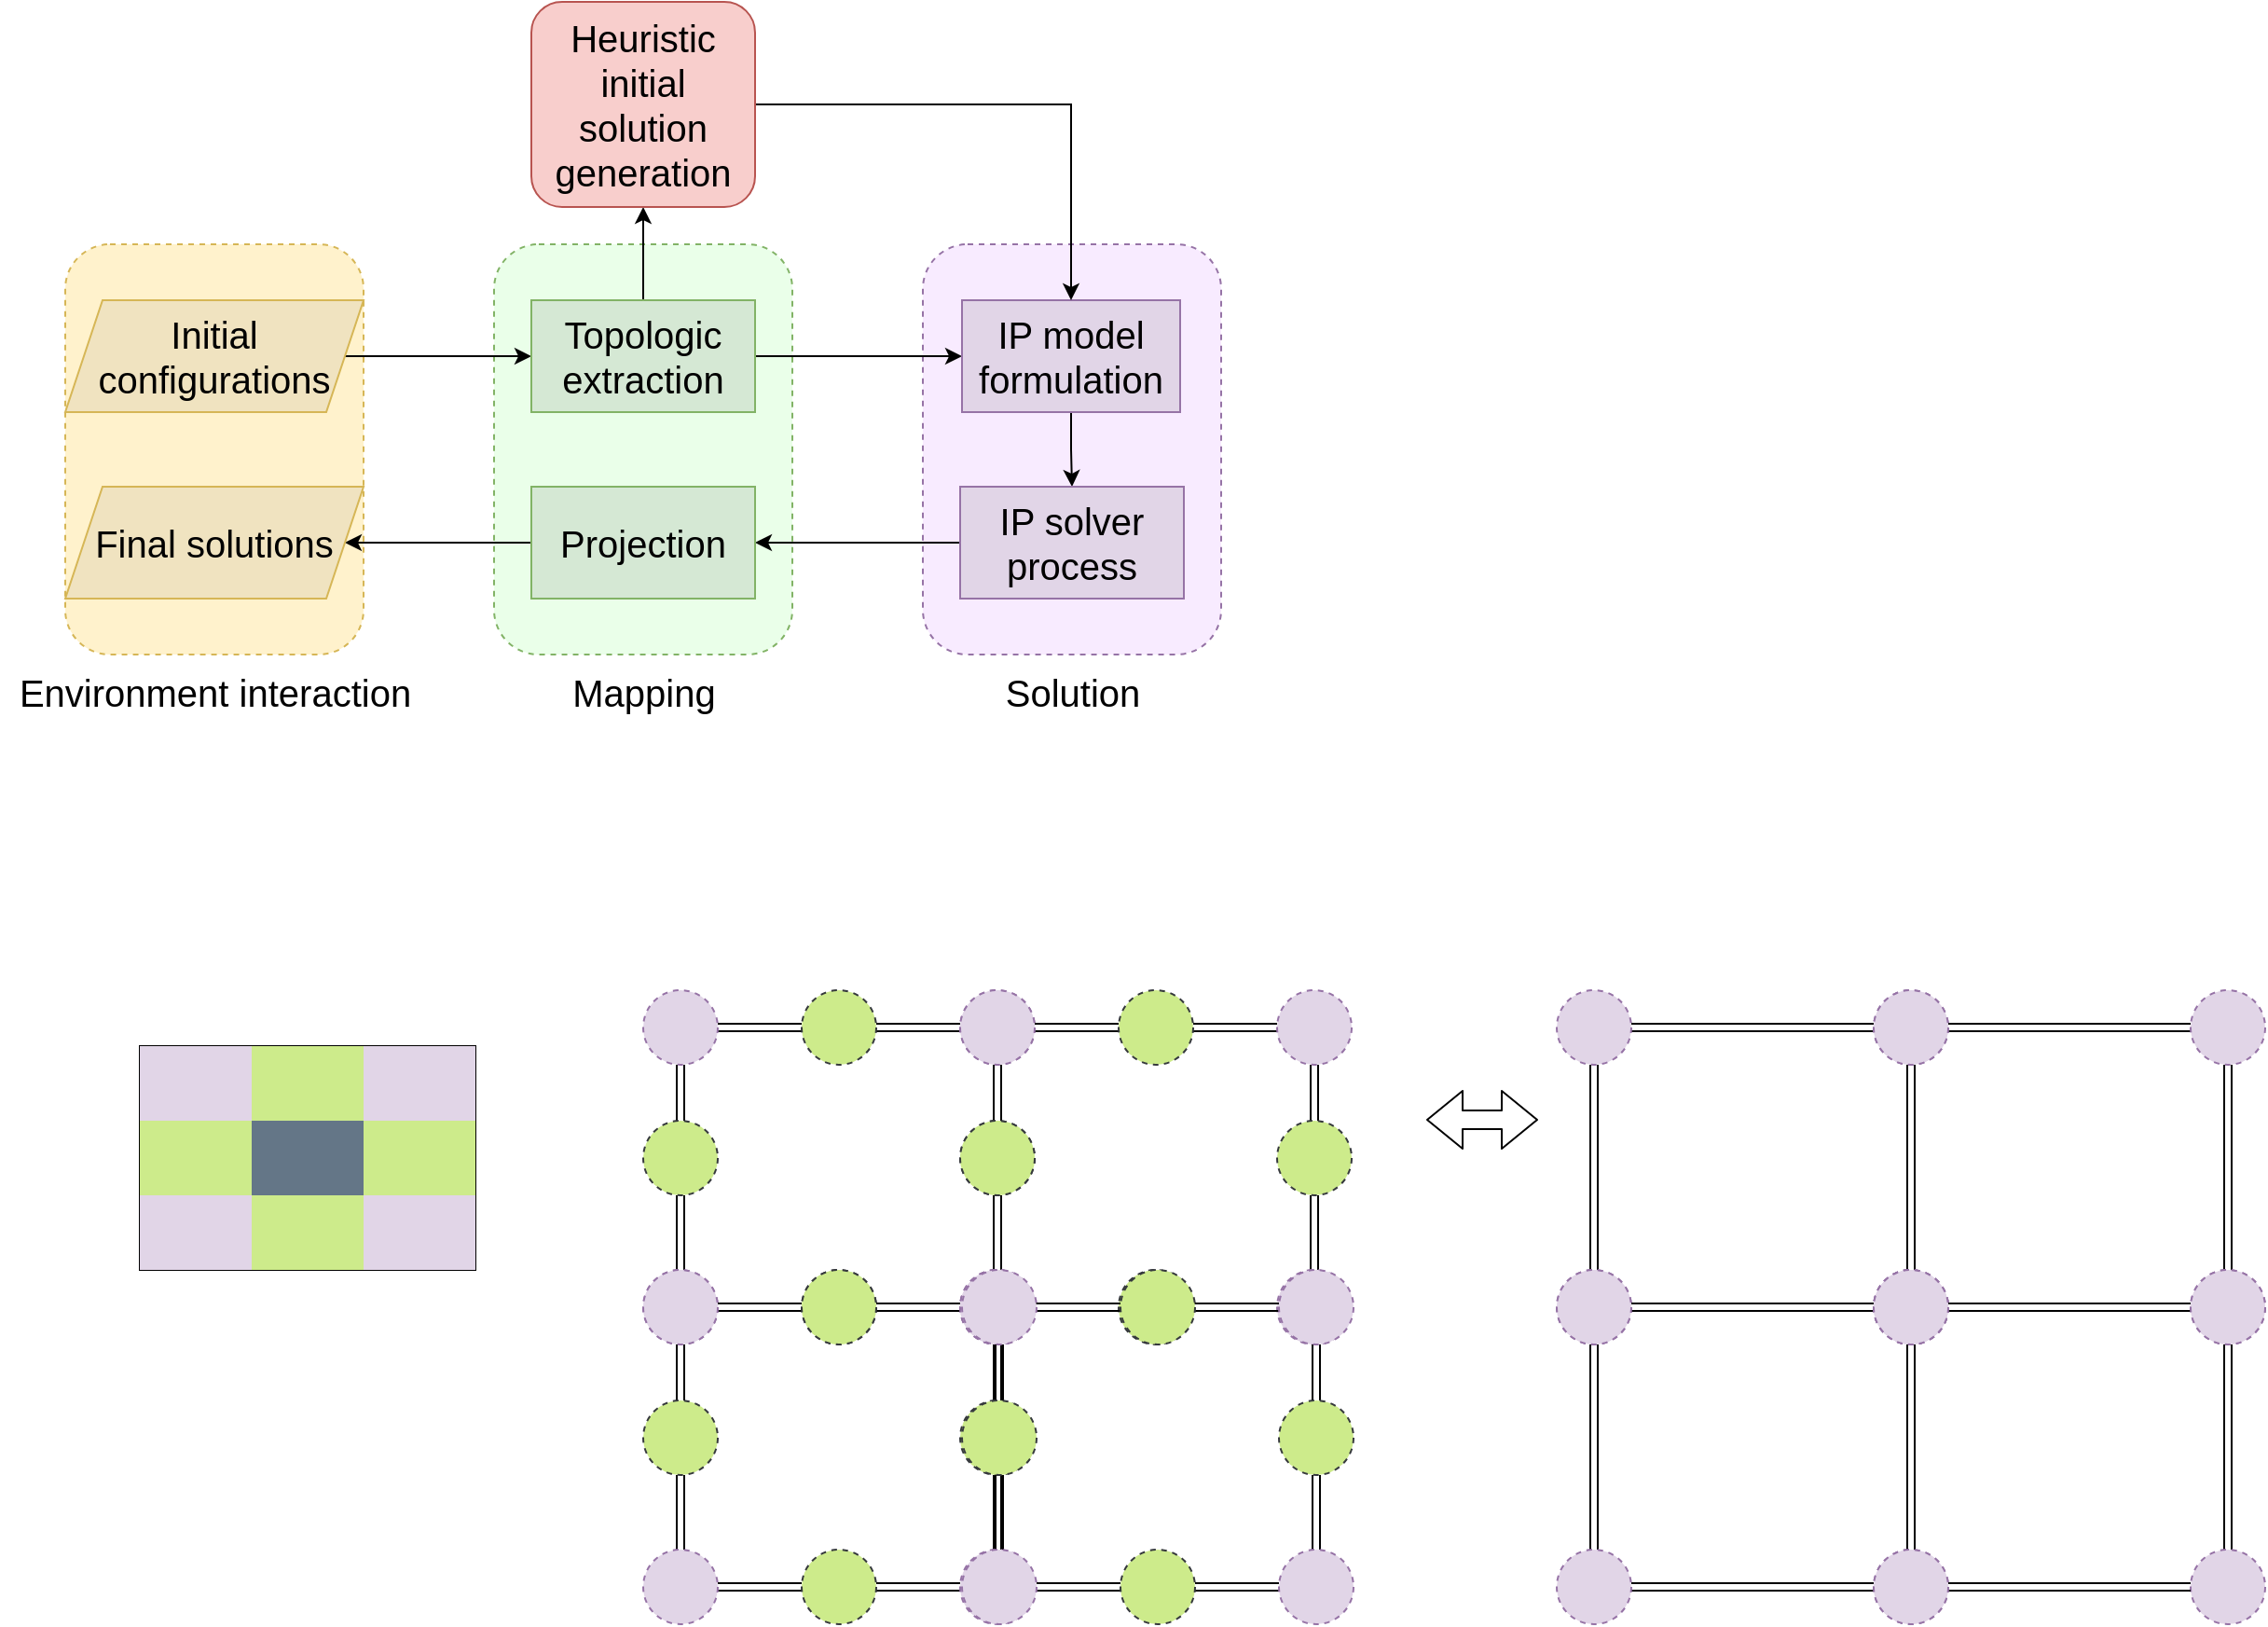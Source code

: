 <mxfile version="14.5.3" type="github">
  <diagram id="I2StB4HqvmvGapNNE5oy" name="Page-1">
    <mxGraphModel dx="621" dy="563" grid="1" gridSize="10" guides="1" tooltips="1" connect="1" arrows="1" fold="1" page="1" pageScale="1" pageWidth="827" pageHeight="1169" math="0" shadow="0">
      <root>
        <mxCell id="0" />
        <mxCell id="1" parent="0" />
        <mxCell id="PMEJsE3CoTqAWys0NIsd-23" value="" style="rounded=1;whiteSpace=wrap;html=1;strokeColor=#d6b656;fillColor=#FFF2CC;dashed=1;" parent="1" vertex="1">
          <mxGeometry x="120" y="290" width="160" height="220" as="geometry" />
        </mxCell>
        <mxCell id="PMEJsE3CoTqAWys0NIsd-22" value="" style="rounded=1;whiteSpace=wrap;html=1;strokeColor=#9673a6;fillColor=#F8EBFF;dashed=1;" parent="1" vertex="1">
          <mxGeometry x="580" y="290" width="160" height="220" as="geometry" />
        </mxCell>
        <mxCell id="PMEJsE3CoTqAWys0NIsd-20" value="" style="rounded=1;whiteSpace=wrap;html=1;strokeColor=#82b366;fillColor=#EAFFE9;dashed=1;" parent="1" vertex="1">
          <mxGeometry x="350" y="290" width="160" height="220" as="geometry" />
        </mxCell>
        <mxCell id="PMEJsE3CoTqAWys0NIsd-4" style="edgeStyle=orthogonalEdgeStyle;rounded=0;orthogonalLoop=1;jettySize=auto;html=1;exitX=1;exitY=0.5;exitDx=0;exitDy=0;entryX=0;entryY=0.5;entryDx=0;entryDy=0;" parent="1" source="PMEJsE3CoTqAWys0NIsd-5" target="PMEJsE3CoTqAWys0NIsd-2" edge="1">
          <mxGeometry relative="1" as="geometry">
            <mxPoint x="330" y="350" as="sourcePoint" />
          </mxGeometry>
        </mxCell>
        <mxCell id="PMEJsE3CoTqAWys0NIsd-7" value="" style="edgeStyle=orthogonalEdgeStyle;rounded=0;orthogonalLoop=1;jettySize=auto;html=1;" parent="1" source="PMEJsE3CoTqAWys0NIsd-2" target="PMEJsE3CoTqAWys0NIsd-6" edge="1">
          <mxGeometry relative="1" as="geometry" />
        </mxCell>
        <mxCell id="PMEJsE3CoTqAWys0NIsd-10" value="" style="edgeStyle=orthogonalEdgeStyle;rounded=0;orthogonalLoop=1;jettySize=auto;html=1;" parent="1" source="PMEJsE3CoTqAWys0NIsd-2" edge="1">
          <mxGeometry relative="1" as="geometry">
            <mxPoint x="430" y="270" as="targetPoint" />
          </mxGeometry>
        </mxCell>
        <mxCell id="PMEJsE3CoTqAWys0NIsd-2" value="&lt;font style=&quot;font-size: 20px&quot;&gt;Topologic extraction&lt;/font&gt;" style="rounded=0;whiteSpace=wrap;html=1;fillColor=#d5e8d4;strokeColor=#82b366;" parent="1" vertex="1">
          <mxGeometry x="370" y="320" width="120" height="60" as="geometry" />
        </mxCell>
        <mxCell id="PMEJsE3CoTqAWys0NIsd-5" value="&lt;font style=&quot;font-size: 20px&quot;&gt;Initial configurations&lt;/font&gt;" style="shape=parallelogram;perimeter=parallelogramPerimeter;whiteSpace=wrap;html=1;fixedSize=1;strokeColor=#d6b656;fillColor=#F0E3C0;" parent="1" vertex="1">
          <mxGeometry x="120" y="320" width="160" height="60" as="geometry" />
        </mxCell>
        <mxCell id="PMEJsE3CoTqAWys0NIsd-13" value="" style="edgeStyle=orthogonalEdgeStyle;rounded=0;orthogonalLoop=1;jettySize=auto;html=1;" parent="1" source="PMEJsE3CoTqAWys0NIsd-6" target="PMEJsE3CoTqAWys0NIsd-12" edge="1">
          <mxGeometry relative="1" as="geometry" />
        </mxCell>
        <mxCell id="PMEJsE3CoTqAWys0NIsd-6" value="&lt;font style=&quot;font-size: 20px&quot;&gt;IP model formulation&lt;/font&gt;" style="rounded=0;whiteSpace=wrap;html=1;fillColor=#e1d5e7;strokeColor=#9673a6;" parent="1" vertex="1">
          <mxGeometry x="601" y="320" width="117" height="60" as="geometry" />
        </mxCell>
        <mxCell id="PMEJsE3CoTqAWys0NIsd-11" style="edgeStyle=orthogonalEdgeStyle;rounded=0;orthogonalLoop=1;jettySize=auto;html=1;exitX=1;exitY=0.5;exitDx=0;exitDy=0;entryX=0.5;entryY=0;entryDx=0;entryDy=0;" parent="1" source="PMEJsE3CoTqAWys0NIsd-19" target="PMEJsE3CoTqAWys0NIsd-6" edge="1">
          <mxGeometry relative="1" as="geometry">
            <mxPoint x="490" y="240" as="sourcePoint" />
          </mxGeometry>
        </mxCell>
        <mxCell id="PMEJsE3CoTqAWys0NIsd-18" value="" style="edgeStyle=orthogonalEdgeStyle;rounded=0;orthogonalLoop=1;jettySize=auto;html=1;" parent="1" source="PMEJsE3CoTqAWys0NIsd-12" target="PMEJsE3CoTqAWys0NIsd-14" edge="1">
          <mxGeometry relative="1" as="geometry" />
        </mxCell>
        <mxCell id="PMEJsE3CoTqAWys0NIsd-12" value="&lt;font style=&quot;font-size: 20px&quot;&gt;IP solver process&lt;/font&gt;" style="whiteSpace=wrap;html=1;rounded=0;fillColor=#e1d5e7;strokeColor=#9673a6;" parent="1" vertex="1">
          <mxGeometry x="600" y="420" width="120" height="60" as="geometry" />
        </mxCell>
        <mxCell id="PMEJsE3CoTqAWys0NIsd-17" value="" style="edgeStyle=orthogonalEdgeStyle;rounded=0;orthogonalLoop=1;jettySize=auto;html=1;" parent="1" source="PMEJsE3CoTqAWys0NIsd-14" target="PMEJsE3CoTqAWys0NIsd-16" edge="1">
          <mxGeometry relative="1" as="geometry" />
        </mxCell>
        <mxCell id="PMEJsE3CoTqAWys0NIsd-14" value="&lt;font style=&quot;font-size: 20px&quot;&gt;Projection&lt;/font&gt;" style="whiteSpace=wrap;html=1;rounded=0;fillColor=#d5e8d4;strokeColor=#82b366;" parent="1" vertex="1">
          <mxGeometry x="370" y="420" width="120" height="60" as="geometry" />
        </mxCell>
        <mxCell id="PMEJsE3CoTqAWys0NIsd-16" value="&lt;font style=&quot;font-size: 20px&quot;&gt;Final solutions&lt;/font&gt;" style="shape=parallelogram;perimeter=parallelogramPerimeter;whiteSpace=wrap;html=1;fixedSize=1;rounded=0;strokeColor=#d6b656;fillColor=#F0E3C0;" parent="1" vertex="1">
          <mxGeometry x="120" y="420" width="160" height="60" as="geometry" />
        </mxCell>
        <mxCell id="PMEJsE3CoTqAWys0NIsd-19" value="&lt;span&gt;&lt;font style=&quot;font-size: 20px&quot;&gt;Heuristic initial solution generation&lt;/font&gt;&lt;/span&gt;" style="rounded=1;whiteSpace=wrap;html=1;fillColor=#f8cecc;strokeColor=#b85450;" parent="1" vertex="1">
          <mxGeometry x="370" y="160" width="120" height="110" as="geometry" />
        </mxCell>
        <mxCell id="PMEJsE3CoTqAWys0NIsd-24" value="&lt;font style=&quot;font-size: 20px&quot;&gt;Environment interaction&lt;/font&gt;" style="text;html=1;align=center;verticalAlign=middle;resizable=0;points=[];autosize=1;" parent="1" vertex="1">
          <mxGeometry x="85" y="520" width="230" height="20" as="geometry" />
        </mxCell>
        <mxCell id="PMEJsE3CoTqAWys0NIsd-25" value="&lt;font style=&quot;font-size: 20px&quot;&gt;Mapping&lt;/font&gt;" style="text;html=1;align=center;verticalAlign=middle;resizable=0;points=[];autosize=1;" parent="1" vertex="1">
          <mxGeometry x="385" y="520" width="90" height="20" as="geometry" />
        </mxCell>
        <mxCell id="PMEJsE3CoTqAWys0NIsd-26" value="&lt;font style=&quot;font-size: 20px&quot;&gt;Solution&lt;/font&gt;" style="text;html=1;align=center;verticalAlign=middle;resizable=0;points=[];autosize=1;" parent="1" vertex="1">
          <mxGeometry x="615" y="520" width="90" height="20" as="geometry" />
        </mxCell>
        <mxCell id="PMEJsE3CoTqAWys0NIsd-29" value="" style="edgeStyle=orthogonalEdgeStyle;rounded=0;orthogonalLoop=1;jettySize=auto;html=1;shape=link;" parent="1" source="PMEJsE3CoTqAWys0NIsd-27" target="PMEJsE3CoTqAWys0NIsd-28" edge="1">
          <mxGeometry relative="1" as="geometry" />
        </mxCell>
        <mxCell id="PMEJsE3CoTqAWys0NIsd-27" value="" style="ellipse;whiteSpace=wrap;html=1;aspect=fixed;dashed=1;fillColor=#e1d5e7;strokeColor=#9673a6;" parent="1" vertex="1">
          <mxGeometry x="430" y="690" width="40" height="40" as="geometry" />
        </mxCell>
        <mxCell id="PMEJsE3CoTqAWys0NIsd-31" value="" style="edgeStyle=orthogonalEdgeStyle;rounded=0;orthogonalLoop=1;jettySize=auto;html=1;shape=link;" parent="1" source="PMEJsE3CoTqAWys0NIsd-28" target="PMEJsE3CoTqAWys0NIsd-30" edge="1">
          <mxGeometry relative="1" as="geometry" />
        </mxCell>
        <mxCell id="PMEJsE3CoTqAWys0NIsd-28" value="" style="ellipse;whiteSpace=wrap;html=1;aspect=fixed;dashed=1;fillColor=#cdeb8b;strokeColor=#36393d;" parent="1" vertex="1">
          <mxGeometry x="515" y="690" width="40" height="40" as="geometry" />
        </mxCell>
        <mxCell id="PMEJsE3CoTqAWys0NIsd-33" value="" style="edgeStyle=orthogonalEdgeStyle;rounded=0;orthogonalLoop=1;jettySize=auto;html=1;shape=link;" parent="1" source="PMEJsE3CoTqAWys0NIsd-30" target="PMEJsE3CoTqAWys0NIsd-32" edge="1">
          <mxGeometry relative="1" as="geometry" />
        </mxCell>
        <mxCell id="PMEJsE3CoTqAWys0NIsd-30" value="" style="ellipse;whiteSpace=wrap;html=1;aspect=fixed;dashed=1;fillColor=#e1d5e7;strokeColor=#9673a6;" parent="1" vertex="1">
          <mxGeometry x="600" y="690" width="40" height="40" as="geometry" />
        </mxCell>
        <mxCell id="PMEJsE3CoTqAWys0NIsd-35" value="" style="edgeStyle=orthogonalEdgeStyle;rounded=0;orthogonalLoop=1;jettySize=auto;html=1;shape=link;" parent="1" source="PMEJsE3CoTqAWys0NIsd-32" target="PMEJsE3CoTqAWys0NIsd-34" edge="1">
          <mxGeometry relative="1" as="geometry" />
        </mxCell>
        <mxCell id="PMEJsE3CoTqAWys0NIsd-32" value="" style="ellipse;whiteSpace=wrap;html=1;aspect=fixed;dashed=1;fillColor=#cdeb8b;strokeColor=#36393d;" parent="1" vertex="1">
          <mxGeometry x="600" y="760" width="40" height="40" as="geometry" />
        </mxCell>
        <mxCell id="PMEJsE3CoTqAWys0NIsd-37" value="" style="edgeStyle=orthogonalEdgeStyle;rounded=0;orthogonalLoop=1;jettySize=auto;html=1;shape=link;" parent="1" source="PMEJsE3CoTqAWys0NIsd-34" target="PMEJsE3CoTqAWys0NIsd-36" edge="1">
          <mxGeometry relative="1" as="geometry" />
        </mxCell>
        <mxCell id="PMEJsE3CoTqAWys0NIsd-34" value="" style="ellipse;whiteSpace=wrap;html=1;aspect=fixed;dashed=1;fillColor=#e1d5e7;strokeColor=#9673a6;" parent="1" vertex="1">
          <mxGeometry x="600" y="840" width="40" height="40" as="geometry" />
        </mxCell>
        <mxCell id="PMEJsE3CoTqAWys0NIsd-39" value="" style="edgeStyle=orthogonalEdgeStyle;rounded=0;orthogonalLoop=1;jettySize=auto;html=1;shape=link;" parent="1" source="PMEJsE3CoTqAWys0NIsd-36" target="PMEJsE3CoTqAWys0NIsd-38" edge="1">
          <mxGeometry relative="1" as="geometry" />
        </mxCell>
        <mxCell id="PMEJsE3CoTqAWys0NIsd-36" value="" style="ellipse;whiteSpace=wrap;html=1;aspect=fixed;dashed=1;fillColor=#cdeb8b;strokeColor=#36393d;" parent="1" vertex="1">
          <mxGeometry x="515" y="840" width="40" height="40" as="geometry" />
        </mxCell>
        <mxCell id="PMEJsE3CoTqAWys0NIsd-40" value="" style="edgeStyle=orthogonalEdgeStyle;rounded=0;orthogonalLoop=1;jettySize=auto;html=1;shape=link;" parent="1" source="PMEJsE3CoTqAWys0NIsd-38" edge="1">
          <mxGeometry relative="1" as="geometry">
            <mxPoint x="450" y="800" as="targetPoint" />
          </mxGeometry>
        </mxCell>
        <mxCell id="PMEJsE3CoTqAWys0NIsd-38" value="" style="ellipse;whiteSpace=wrap;html=1;aspect=fixed;dashed=1;fillColor=#e1d5e7;strokeColor=#9673a6;" parent="1" vertex="1">
          <mxGeometry x="430" y="840" width="40" height="40" as="geometry" />
        </mxCell>
        <mxCell id="PMEJsE3CoTqAWys0NIsd-42" value="" style="edgeStyle=orthogonalEdgeStyle;rounded=0;orthogonalLoop=1;jettySize=auto;html=1;shape=link;" parent="1" source="PMEJsE3CoTqAWys0NIsd-41" target="PMEJsE3CoTqAWys0NIsd-27" edge="1">
          <mxGeometry relative="1" as="geometry" />
        </mxCell>
        <mxCell id="PMEJsE3CoTqAWys0NIsd-41" value="" style="ellipse;whiteSpace=wrap;html=1;aspect=fixed;dashed=1;fillColor=#cdeb8b;strokeColor=#36393d;" parent="1" vertex="1">
          <mxGeometry x="430" y="760" width="40" height="40" as="geometry" />
        </mxCell>
        <mxCell id="PMEJsE3CoTqAWys0NIsd-43" value="" style="shape=table;html=1;whiteSpace=wrap;startSize=0;container=1;collapsible=0;childLayout=tableLayout;" parent="1" vertex="1">
          <mxGeometry x="160" y="720" width="180" height="120" as="geometry" />
        </mxCell>
        <mxCell id="PMEJsE3CoTqAWys0NIsd-44" value="" style="shape=partialRectangle;html=1;whiteSpace=wrap;collapsible=0;dropTarget=0;pointerEvents=0;fillColor=none;top=0;left=0;bottom=0;right=0;points=[[0,0.5],[1,0.5]];portConstraint=eastwest;" parent="PMEJsE3CoTqAWys0NIsd-43" vertex="1">
          <mxGeometry width="180" height="40" as="geometry" />
        </mxCell>
        <mxCell id="PMEJsE3CoTqAWys0NIsd-45" value="" style="shape=partialRectangle;html=1;whiteSpace=wrap;connectable=0;overflow=hidden;fillColor=#e1d5e7;top=0;left=0;bottom=0;right=0;strokeColor=#9673a6;" parent="PMEJsE3CoTqAWys0NIsd-44" vertex="1">
          <mxGeometry width="60" height="40" as="geometry" />
        </mxCell>
        <mxCell id="PMEJsE3CoTqAWys0NIsd-46" value="" style="shape=partialRectangle;html=1;whiteSpace=wrap;connectable=0;overflow=hidden;fillColor=#cdeb8b;top=0;left=0;bottom=0;right=0;strokeColor=#36393d;" parent="PMEJsE3CoTqAWys0NIsd-44" vertex="1">
          <mxGeometry x="60" width="60" height="40" as="geometry" />
        </mxCell>
        <mxCell id="PMEJsE3CoTqAWys0NIsd-47" value="" style="shape=partialRectangle;html=1;whiteSpace=wrap;connectable=0;overflow=hidden;fillColor=#e1d5e7;top=0;left=0;bottom=0;right=0;strokeColor=#9673a6;" parent="PMEJsE3CoTqAWys0NIsd-44" vertex="1">
          <mxGeometry x="120" width="60" height="40" as="geometry" />
        </mxCell>
        <mxCell id="PMEJsE3CoTqAWys0NIsd-48" value="" style="shape=partialRectangle;html=1;whiteSpace=wrap;collapsible=0;dropTarget=0;pointerEvents=0;fillColor=none;top=0;left=0;bottom=0;right=0;points=[[0,0.5],[1,0.5]];portConstraint=eastwest;" parent="PMEJsE3CoTqAWys0NIsd-43" vertex="1">
          <mxGeometry y="40" width="180" height="40" as="geometry" />
        </mxCell>
        <mxCell id="PMEJsE3CoTqAWys0NIsd-49" value="" style="shape=partialRectangle;html=1;whiteSpace=wrap;connectable=0;overflow=hidden;fillColor=#cdeb8b;top=0;left=0;bottom=0;right=0;strokeColor=#36393d;" parent="PMEJsE3CoTqAWys0NIsd-48" vertex="1">
          <mxGeometry width="60" height="40" as="geometry" />
        </mxCell>
        <mxCell id="PMEJsE3CoTqAWys0NIsd-50" value="" style="shape=partialRectangle;html=1;whiteSpace=wrap;connectable=0;overflow=hidden;fillColor=#647687;top=0;left=0;bottom=0;right=0;strokeColor=#314354;fontColor=#ffffff;" parent="PMEJsE3CoTqAWys0NIsd-48" vertex="1">
          <mxGeometry x="60" width="60" height="40" as="geometry" />
        </mxCell>
        <mxCell id="PMEJsE3CoTqAWys0NIsd-51" value="" style="shape=partialRectangle;html=1;whiteSpace=wrap;connectable=0;overflow=hidden;fillColor=#cdeb8b;top=0;left=0;bottom=0;right=0;strokeColor=#36393d;" parent="PMEJsE3CoTqAWys0NIsd-48" vertex="1">
          <mxGeometry x="120" width="60" height="40" as="geometry" />
        </mxCell>
        <mxCell id="PMEJsE3CoTqAWys0NIsd-52" value="" style="shape=partialRectangle;html=1;whiteSpace=wrap;collapsible=0;dropTarget=0;pointerEvents=0;fillColor=none;top=0;left=0;bottom=0;right=0;points=[[0,0.5],[1,0.5]];portConstraint=eastwest;" parent="PMEJsE3CoTqAWys0NIsd-43" vertex="1">
          <mxGeometry y="80" width="180" height="40" as="geometry" />
        </mxCell>
        <mxCell id="PMEJsE3CoTqAWys0NIsd-53" value="" style="shape=partialRectangle;html=1;whiteSpace=wrap;connectable=0;overflow=hidden;fillColor=#e1d5e7;top=0;left=0;bottom=0;right=0;strokeColor=#9673a6;" parent="PMEJsE3CoTqAWys0NIsd-52" vertex="1">
          <mxGeometry width="60" height="40" as="geometry" />
        </mxCell>
        <mxCell id="PMEJsE3CoTqAWys0NIsd-54" value="" style="shape=partialRectangle;html=1;whiteSpace=wrap;connectable=0;overflow=hidden;fillColor=#cdeb8b;top=0;left=0;bottom=0;right=0;strokeColor=#36393d;" parent="PMEJsE3CoTqAWys0NIsd-52" vertex="1">
          <mxGeometry x="60" width="60" height="40" as="geometry" />
        </mxCell>
        <mxCell id="PMEJsE3CoTqAWys0NIsd-55" value="" style="shape=partialRectangle;html=1;whiteSpace=wrap;connectable=0;overflow=hidden;fillColor=#e1d5e7;top=0;left=0;bottom=0;right=0;strokeColor=#9673a6;" parent="PMEJsE3CoTqAWys0NIsd-52" vertex="1">
          <mxGeometry x="120" width="60" height="40" as="geometry" />
        </mxCell>
        <mxCell id="wxKUMde6-V1E0j_v8bqB-1" value="" style="edgeStyle=orthogonalEdgeStyle;rounded=0;orthogonalLoop=1;jettySize=auto;html=1;shape=link;entryX=0;entryY=0.5;entryDx=0;entryDy=0;" parent="1" source="wxKUMde6-V1E0j_v8bqB-2" target="wxKUMde6-V1E0j_v8bqB-6" edge="1">
          <mxGeometry relative="1" as="geometry">
            <mxPoint x="1005" y="710" as="targetPoint" />
          </mxGeometry>
        </mxCell>
        <mxCell id="wxKUMde6-V1E0j_v8bqB-2" value="" style="ellipse;whiteSpace=wrap;html=1;aspect=fixed;dashed=1;fillColor=#e1d5e7;strokeColor=#9673a6;" parent="1" vertex="1">
          <mxGeometry x="920" y="690" width="40" height="40" as="geometry" />
        </mxCell>
        <mxCell id="wxKUMde6-V1E0j_v8bqB-6" value="" style="ellipse;whiteSpace=wrap;html=1;aspect=fixed;dashed=1;fillColor=#e1d5e7;strokeColor=#9673a6;" parent="1" vertex="1">
          <mxGeometry x="1090" y="690" width="40" height="40" as="geometry" />
        </mxCell>
        <mxCell id="wxKUMde6-V1E0j_v8bqB-7" value="" style="edgeStyle=orthogonalEdgeStyle;rounded=0;orthogonalLoop=1;jettySize=auto;html=1;shape=link;exitX=0.5;exitY=1;exitDx=0;exitDy=0;" parent="1" source="wxKUMde6-V1E0j_v8bqB-6" target="wxKUMde6-V1E0j_v8bqB-10" edge="1">
          <mxGeometry relative="1" as="geometry">
            <mxPoint x="1110" y="800" as="sourcePoint" />
          </mxGeometry>
        </mxCell>
        <mxCell id="wxKUMde6-V1E0j_v8bqB-10" value="" style="ellipse;whiteSpace=wrap;html=1;aspect=fixed;dashed=1;fillColor=#e1d5e7;strokeColor=#9673a6;" parent="1" vertex="1">
          <mxGeometry x="1090" y="840" width="40" height="40" as="geometry" />
        </mxCell>
        <mxCell id="wxKUMde6-V1E0j_v8bqB-11" value="" style="edgeStyle=orthogonalEdgeStyle;rounded=0;orthogonalLoop=1;jettySize=auto;html=1;shape=link;exitX=0;exitY=0.5;exitDx=0;exitDy=0;" parent="1" source="wxKUMde6-V1E0j_v8bqB-10" target="wxKUMde6-V1E0j_v8bqB-14" edge="1">
          <mxGeometry relative="1" as="geometry">
            <mxPoint x="1050" y="860" as="sourcePoint" />
          </mxGeometry>
        </mxCell>
        <mxCell id="wxKUMde6-V1E0j_v8bqB-13" value="" style="edgeStyle=orthogonalEdgeStyle;rounded=0;orthogonalLoop=1;jettySize=auto;html=1;shape=link;entryX=0.5;entryY=1;entryDx=0;entryDy=0;" parent="1" source="wxKUMde6-V1E0j_v8bqB-14" target="wxKUMde6-V1E0j_v8bqB-2" edge="1">
          <mxGeometry relative="1" as="geometry">
            <mxPoint x="940" y="800" as="targetPoint" />
          </mxGeometry>
        </mxCell>
        <mxCell id="wxKUMde6-V1E0j_v8bqB-14" value="" style="ellipse;whiteSpace=wrap;html=1;aspect=fixed;dashed=1;fillColor=#e1d5e7;strokeColor=#9673a6;" parent="1" vertex="1">
          <mxGeometry x="920" y="840" width="40" height="40" as="geometry" />
        </mxCell>
        <mxCell id="wxKUMde6-V1E0j_v8bqB-18" value="" style="shape=flexArrow;endArrow=classic;startArrow=classic;html=1;" parent="1" edge="1">
          <mxGeometry width="50" height="50" relative="1" as="geometry">
            <mxPoint x="850" y="759.5" as="sourcePoint" />
            <mxPoint x="910" y="759.5" as="targetPoint" />
          </mxGeometry>
        </mxCell>
        <mxCell id="924rGIs-i0GN_DPLdWoz-1" value="" style="edgeStyle=orthogonalEdgeStyle;rounded=0;orthogonalLoop=1;jettySize=auto;html=1;shape=link;" edge="1" parent="1" source="924rGIs-i0GN_DPLdWoz-2" target="924rGIs-i0GN_DPLdWoz-4">
          <mxGeometry relative="1" as="geometry" />
        </mxCell>
        <mxCell id="924rGIs-i0GN_DPLdWoz-2" value="" style="ellipse;whiteSpace=wrap;html=1;aspect=fixed;dashed=1;fillColor=#e1d5e7;strokeColor=#9673a6;" vertex="1" parent="1">
          <mxGeometry x="600" y="690" width="40" height="40" as="geometry" />
        </mxCell>
        <mxCell id="924rGIs-i0GN_DPLdWoz-3" value="" style="edgeStyle=orthogonalEdgeStyle;rounded=0;orthogonalLoop=1;jettySize=auto;html=1;shape=link;" edge="1" parent="1" source="924rGIs-i0GN_DPLdWoz-4" target="924rGIs-i0GN_DPLdWoz-6">
          <mxGeometry relative="1" as="geometry" />
        </mxCell>
        <mxCell id="924rGIs-i0GN_DPLdWoz-4" value="" style="ellipse;whiteSpace=wrap;html=1;aspect=fixed;dashed=1;fillColor=#cdeb8b;strokeColor=#36393d;" vertex="1" parent="1">
          <mxGeometry x="685" y="690" width="40" height="40" as="geometry" />
        </mxCell>
        <mxCell id="924rGIs-i0GN_DPLdWoz-5" value="" style="edgeStyle=orthogonalEdgeStyle;rounded=0;orthogonalLoop=1;jettySize=auto;html=1;shape=link;" edge="1" parent="1" source="924rGIs-i0GN_DPLdWoz-6" target="924rGIs-i0GN_DPLdWoz-8">
          <mxGeometry relative="1" as="geometry" />
        </mxCell>
        <mxCell id="924rGIs-i0GN_DPLdWoz-6" value="" style="ellipse;whiteSpace=wrap;html=1;aspect=fixed;dashed=1;fillColor=#e1d5e7;strokeColor=#9673a6;" vertex="1" parent="1">
          <mxGeometry x="770" y="690" width="40" height="40" as="geometry" />
        </mxCell>
        <mxCell id="924rGIs-i0GN_DPLdWoz-7" value="" style="edgeStyle=orthogonalEdgeStyle;rounded=0;orthogonalLoop=1;jettySize=auto;html=1;shape=link;" edge="1" parent="1" source="924rGIs-i0GN_DPLdWoz-8" target="924rGIs-i0GN_DPLdWoz-10">
          <mxGeometry relative="1" as="geometry" />
        </mxCell>
        <mxCell id="924rGIs-i0GN_DPLdWoz-8" value="" style="ellipse;whiteSpace=wrap;html=1;aspect=fixed;dashed=1;fillColor=#cdeb8b;strokeColor=#36393d;" vertex="1" parent="1">
          <mxGeometry x="770" y="760" width="40" height="40" as="geometry" />
        </mxCell>
        <mxCell id="924rGIs-i0GN_DPLdWoz-9" value="" style="edgeStyle=orthogonalEdgeStyle;rounded=0;orthogonalLoop=1;jettySize=auto;html=1;shape=link;" edge="1" parent="1" source="924rGIs-i0GN_DPLdWoz-10" target="924rGIs-i0GN_DPLdWoz-12">
          <mxGeometry relative="1" as="geometry" />
        </mxCell>
        <mxCell id="924rGIs-i0GN_DPLdWoz-10" value="" style="ellipse;whiteSpace=wrap;html=1;aspect=fixed;dashed=1;fillColor=#e1d5e7;strokeColor=#9673a6;" vertex="1" parent="1">
          <mxGeometry x="770" y="840" width="40" height="40" as="geometry" />
        </mxCell>
        <mxCell id="924rGIs-i0GN_DPLdWoz-11" value="" style="edgeStyle=orthogonalEdgeStyle;rounded=0;orthogonalLoop=1;jettySize=auto;html=1;shape=link;" edge="1" parent="1" source="924rGIs-i0GN_DPLdWoz-12" target="924rGIs-i0GN_DPLdWoz-14">
          <mxGeometry relative="1" as="geometry" />
        </mxCell>
        <mxCell id="924rGIs-i0GN_DPLdWoz-12" value="" style="ellipse;whiteSpace=wrap;html=1;aspect=fixed;dashed=1;fillColor=#cdeb8b;strokeColor=#36393d;" vertex="1" parent="1">
          <mxGeometry x="685" y="840" width="40" height="40" as="geometry" />
        </mxCell>
        <mxCell id="924rGIs-i0GN_DPLdWoz-13" value="" style="edgeStyle=orthogonalEdgeStyle;rounded=0;orthogonalLoop=1;jettySize=auto;html=1;shape=link;" edge="1" parent="1" source="924rGIs-i0GN_DPLdWoz-14">
          <mxGeometry relative="1" as="geometry">
            <mxPoint x="620" y="800" as="targetPoint" />
          </mxGeometry>
        </mxCell>
        <mxCell id="924rGIs-i0GN_DPLdWoz-14" value="" style="ellipse;whiteSpace=wrap;html=1;aspect=fixed;dashed=1;fillColor=#e1d5e7;strokeColor=#9673a6;" vertex="1" parent="1">
          <mxGeometry x="600" y="840" width="40" height="40" as="geometry" />
        </mxCell>
        <mxCell id="924rGIs-i0GN_DPLdWoz-15" value="" style="edgeStyle=orthogonalEdgeStyle;rounded=0;orthogonalLoop=1;jettySize=auto;html=1;shape=link;" edge="1" parent="1" source="924rGIs-i0GN_DPLdWoz-16" target="924rGIs-i0GN_DPLdWoz-2">
          <mxGeometry relative="1" as="geometry" />
        </mxCell>
        <mxCell id="924rGIs-i0GN_DPLdWoz-16" value="" style="ellipse;whiteSpace=wrap;html=1;aspect=fixed;dashed=1;fillColor=#cdeb8b;strokeColor=#36393d;" vertex="1" parent="1">
          <mxGeometry x="600" y="760" width="40" height="40" as="geometry" />
        </mxCell>
        <mxCell id="924rGIs-i0GN_DPLdWoz-17" value="" style="edgeStyle=orthogonalEdgeStyle;rounded=0;orthogonalLoop=1;jettySize=auto;html=1;shape=link;" edge="1" parent="1" source="924rGIs-i0GN_DPLdWoz-18" target="924rGIs-i0GN_DPLdWoz-20">
          <mxGeometry relative="1" as="geometry" />
        </mxCell>
        <mxCell id="924rGIs-i0GN_DPLdWoz-18" value="" style="ellipse;whiteSpace=wrap;html=1;aspect=fixed;dashed=1;fillColor=#e1d5e7;strokeColor=#9673a6;" vertex="1" parent="1">
          <mxGeometry x="430" y="840" width="40" height="40" as="geometry" />
        </mxCell>
        <mxCell id="924rGIs-i0GN_DPLdWoz-19" value="" style="edgeStyle=orthogonalEdgeStyle;rounded=0;orthogonalLoop=1;jettySize=auto;html=1;shape=link;" edge="1" parent="1" source="924rGIs-i0GN_DPLdWoz-20" target="924rGIs-i0GN_DPLdWoz-22">
          <mxGeometry relative="1" as="geometry" />
        </mxCell>
        <mxCell id="924rGIs-i0GN_DPLdWoz-20" value="" style="ellipse;whiteSpace=wrap;html=1;aspect=fixed;dashed=1;fillColor=#cdeb8b;strokeColor=#36393d;" vertex="1" parent="1">
          <mxGeometry x="515" y="840" width="40" height="40" as="geometry" />
        </mxCell>
        <mxCell id="924rGIs-i0GN_DPLdWoz-21" value="" style="edgeStyle=orthogonalEdgeStyle;rounded=0;orthogonalLoop=1;jettySize=auto;html=1;shape=link;" edge="1" parent="1" source="924rGIs-i0GN_DPLdWoz-22" target="924rGIs-i0GN_DPLdWoz-24">
          <mxGeometry relative="1" as="geometry" />
        </mxCell>
        <mxCell id="924rGIs-i0GN_DPLdWoz-22" value="" style="ellipse;whiteSpace=wrap;html=1;aspect=fixed;dashed=1;fillColor=#e1d5e7;strokeColor=#9673a6;" vertex="1" parent="1">
          <mxGeometry x="600" y="840" width="40" height="40" as="geometry" />
        </mxCell>
        <mxCell id="924rGIs-i0GN_DPLdWoz-23" value="" style="edgeStyle=orthogonalEdgeStyle;rounded=0;orthogonalLoop=1;jettySize=auto;html=1;shape=link;" edge="1" parent="1" source="924rGIs-i0GN_DPLdWoz-24" target="924rGIs-i0GN_DPLdWoz-26">
          <mxGeometry relative="1" as="geometry" />
        </mxCell>
        <mxCell id="924rGIs-i0GN_DPLdWoz-24" value="" style="ellipse;whiteSpace=wrap;html=1;aspect=fixed;dashed=1;fillColor=#cdeb8b;strokeColor=#36393d;" vertex="1" parent="1">
          <mxGeometry x="600" y="910" width="40" height="40" as="geometry" />
        </mxCell>
        <mxCell id="924rGIs-i0GN_DPLdWoz-25" value="" style="edgeStyle=orthogonalEdgeStyle;rounded=0;orthogonalLoop=1;jettySize=auto;html=1;shape=link;" edge="1" parent="1" source="924rGIs-i0GN_DPLdWoz-26" target="924rGIs-i0GN_DPLdWoz-28">
          <mxGeometry relative="1" as="geometry" />
        </mxCell>
        <mxCell id="924rGIs-i0GN_DPLdWoz-26" value="" style="ellipse;whiteSpace=wrap;html=1;aspect=fixed;dashed=1;fillColor=#e1d5e7;strokeColor=#9673a6;" vertex="1" parent="1">
          <mxGeometry x="600" y="990" width="40" height="40" as="geometry" />
        </mxCell>
        <mxCell id="924rGIs-i0GN_DPLdWoz-27" value="" style="edgeStyle=orthogonalEdgeStyle;rounded=0;orthogonalLoop=1;jettySize=auto;html=1;shape=link;" edge="1" parent="1" source="924rGIs-i0GN_DPLdWoz-28" target="924rGIs-i0GN_DPLdWoz-30">
          <mxGeometry relative="1" as="geometry" />
        </mxCell>
        <mxCell id="924rGIs-i0GN_DPLdWoz-28" value="" style="ellipse;whiteSpace=wrap;html=1;aspect=fixed;dashed=1;fillColor=#cdeb8b;strokeColor=#36393d;" vertex="1" parent="1">
          <mxGeometry x="515" y="990" width="40" height="40" as="geometry" />
        </mxCell>
        <mxCell id="924rGIs-i0GN_DPLdWoz-29" value="" style="edgeStyle=orthogonalEdgeStyle;rounded=0;orthogonalLoop=1;jettySize=auto;html=1;shape=link;" edge="1" parent="1" source="924rGIs-i0GN_DPLdWoz-30">
          <mxGeometry relative="1" as="geometry">
            <mxPoint x="450" y="950" as="targetPoint" />
          </mxGeometry>
        </mxCell>
        <mxCell id="924rGIs-i0GN_DPLdWoz-30" value="" style="ellipse;whiteSpace=wrap;html=1;aspect=fixed;dashed=1;fillColor=#e1d5e7;strokeColor=#9673a6;" vertex="1" parent="1">
          <mxGeometry x="430" y="990" width="40" height="40" as="geometry" />
        </mxCell>
        <mxCell id="924rGIs-i0GN_DPLdWoz-31" value="" style="edgeStyle=orthogonalEdgeStyle;rounded=0;orthogonalLoop=1;jettySize=auto;html=1;shape=link;" edge="1" parent="1" source="924rGIs-i0GN_DPLdWoz-32" target="924rGIs-i0GN_DPLdWoz-18">
          <mxGeometry relative="1" as="geometry" />
        </mxCell>
        <mxCell id="924rGIs-i0GN_DPLdWoz-32" value="" style="ellipse;whiteSpace=wrap;html=1;aspect=fixed;dashed=1;fillColor=#cdeb8b;strokeColor=#36393d;" vertex="1" parent="1">
          <mxGeometry x="430" y="910" width="40" height="40" as="geometry" />
        </mxCell>
        <mxCell id="924rGIs-i0GN_DPLdWoz-33" value="" style="edgeStyle=orthogonalEdgeStyle;rounded=0;orthogonalLoop=1;jettySize=auto;html=1;shape=link;" edge="1" parent="1" source="924rGIs-i0GN_DPLdWoz-34" target="924rGIs-i0GN_DPLdWoz-36">
          <mxGeometry relative="1" as="geometry" />
        </mxCell>
        <mxCell id="924rGIs-i0GN_DPLdWoz-34" value="" style="ellipse;whiteSpace=wrap;html=1;aspect=fixed;dashed=1;fillColor=#e1d5e7;strokeColor=#9673a6;" vertex="1" parent="1">
          <mxGeometry x="601" y="840" width="40" height="40" as="geometry" />
        </mxCell>
        <mxCell id="924rGIs-i0GN_DPLdWoz-35" value="" style="edgeStyle=orthogonalEdgeStyle;rounded=0;orthogonalLoop=1;jettySize=auto;html=1;shape=link;" edge="1" parent="1" source="924rGIs-i0GN_DPLdWoz-36" target="924rGIs-i0GN_DPLdWoz-38">
          <mxGeometry relative="1" as="geometry" />
        </mxCell>
        <mxCell id="924rGIs-i0GN_DPLdWoz-36" value="" style="ellipse;whiteSpace=wrap;html=1;aspect=fixed;dashed=1;fillColor=#cdeb8b;strokeColor=#36393d;" vertex="1" parent="1">
          <mxGeometry x="686" y="840" width="40" height="40" as="geometry" />
        </mxCell>
        <mxCell id="924rGIs-i0GN_DPLdWoz-37" value="" style="edgeStyle=orthogonalEdgeStyle;rounded=0;orthogonalLoop=1;jettySize=auto;html=1;shape=link;" edge="1" parent="1" source="924rGIs-i0GN_DPLdWoz-38" target="924rGIs-i0GN_DPLdWoz-40">
          <mxGeometry relative="1" as="geometry" />
        </mxCell>
        <mxCell id="924rGIs-i0GN_DPLdWoz-38" value="" style="ellipse;whiteSpace=wrap;html=1;aspect=fixed;dashed=1;fillColor=#e1d5e7;strokeColor=#9673a6;" vertex="1" parent="1">
          <mxGeometry x="771" y="840" width="40" height="40" as="geometry" />
        </mxCell>
        <mxCell id="924rGIs-i0GN_DPLdWoz-39" value="" style="edgeStyle=orthogonalEdgeStyle;rounded=0;orthogonalLoop=1;jettySize=auto;html=1;shape=link;" edge="1" parent="1" source="924rGIs-i0GN_DPLdWoz-40" target="924rGIs-i0GN_DPLdWoz-42">
          <mxGeometry relative="1" as="geometry" />
        </mxCell>
        <mxCell id="924rGIs-i0GN_DPLdWoz-40" value="" style="ellipse;whiteSpace=wrap;html=1;aspect=fixed;dashed=1;fillColor=#cdeb8b;strokeColor=#36393d;" vertex="1" parent="1">
          <mxGeometry x="771" y="910" width="40" height="40" as="geometry" />
        </mxCell>
        <mxCell id="924rGIs-i0GN_DPLdWoz-41" value="" style="edgeStyle=orthogonalEdgeStyle;rounded=0;orthogonalLoop=1;jettySize=auto;html=1;shape=link;" edge="1" parent="1" source="924rGIs-i0GN_DPLdWoz-42" target="924rGIs-i0GN_DPLdWoz-44">
          <mxGeometry relative="1" as="geometry" />
        </mxCell>
        <mxCell id="924rGIs-i0GN_DPLdWoz-42" value="" style="ellipse;whiteSpace=wrap;html=1;aspect=fixed;dashed=1;fillColor=#e1d5e7;strokeColor=#9673a6;" vertex="1" parent="1">
          <mxGeometry x="771" y="990" width="40" height="40" as="geometry" />
        </mxCell>
        <mxCell id="924rGIs-i0GN_DPLdWoz-43" value="" style="edgeStyle=orthogonalEdgeStyle;rounded=0;orthogonalLoop=1;jettySize=auto;html=1;shape=link;" edge="1" parent="1" source="924rGIs-i0GN_DPLdWoz-44" target="924rGIs-i0GN_DPLdWoz-46">
          <mxGeometry relative="1" as="geometry" />
        </mxCell>
        <mxCell id="924rGIs-i0GN_DPLdWoz-44" value="" style="ellipse;whiteSpace=wrap;html=1;aspect=fixed;dashed=1;fillColor=#cdeb8b;strokeColor=#36393d;" vertex="1" parent="1">
          <mxGeometry x="686" y="990" width="40" height="40" as="geometry" />
        </mxCell>
        <mxCell id="924rGIs-i0GN_DPLdWoz-45" value="" style="edgeStyle=orthogonalEdgeStyle;rounded=0;orthogonalLoop=1;jettySize=auto;html=1;shape=link;" edge="1" parent="1" source="924rGIs-i0GN_DPLdWoz-46">
          <mxGeometry relative="1" as="geometry">
            <mxPoint x="621" y="950" as="targetPoint" />
          </mxGeometry>
        </mxCell>
        <mxCell id="924rGIs-i0GN_DPLdWoz-46" value="" style="ellipse;whiteSpace=wrap;html=1;aspect=fixed;dashed=1;fillColor=#e1d5e7;strokeColor=#9673a6;" vertex="1" parent="1">
          <mxGeometry x="601" y="990" width="40" height="40" as="geometry" />
        </mxCell>
        <mxCell id="924rGIs-i0GN_DPLdWoz-47" value="" style="edgeStyle=orthogonalEdgeStyle;rounded=0;orthogonalLoop=1;jettySize=auto;html=1;shape=link;" edge="1" parent="1" source="924rGIs-i0GN_DPLdWoz-48" target="924rGIs-i0GN_DPLdWoz-34">
          <mxGeometry relative="1" as="geometry" />
        </mxCell>
        <mxCell id="924rGIs-i0GN_DPLdWoz-48" value="" style="ellipse;whiteSpace=wrap;html=1;aspect=fixed;dashed=1;fillColor=#cdeb8b;strokeColor=#36393d;" vertex="1" parent="1">
          <mxGeometry x="601" y="910" width="40" height="40" as="geometry" />
        </mxCell>
        <mxCell id="924rGIs-i0GN_DPLdWoz-49" value="" style="edgeStyle=orthogonalEdgeStyle;rounded=0;orthogonalLoop=1;jettySize=auto;html=1;shape=link;entryX=0;entryY=0.5;entryDx=0;entryDy=0;" edge="1" parent="1" source="924rGIs-i0GN_DPLdWoz-50" target="924rGIs-i0GN_DPLdWoz-51">
          <mxGeometry relative="1" as="geometry">
            <mxPoint x="1175" y="710" as="targetPoint" />
          </mxGeometry>
        </mxCell>
        <mxCell id="924rGIs-i0GN_DPLdWoz-50" value="" style="ellipse;whiteSpace=wrap;html=1;aspect=fixed;dashed=1;fillColor=#e1d5e7;strokeColor=#9673a6;" vertex="1" parent="1">
          <mxGeometry x="1090" y="690" width="40" height="40" as="geometry" />
        </mxCell>
        <mxCell id="924rGIs-i0GN_DPLdWoz-51" value="" style="ellipse;whiteSpace=wrap;html=1;aspect=fixed;dashed=1;fillColor=#e1d5e7;strokeColor=#9673a6;" vertex="1" parent="1">
          <mxGeometry x="1260" y="690" width="40" height="40" as="geometry" />
        </mxCell>
        <mxCell id="924rGIs-i0GN_DPLdWoz-52" value="" style="edgeStyle=orthogonalEdgeStyle;rounded=0;orthogonalLoop=1;jettySize=auto;html=1;shape=link;exitX=0.5;exitY=1;exitDx=0;exitDy=0;" edge="1" parent="1" source="924rGIs-i0GN_DPLdWoz-51" target="924rGIs-i0GN_DPLdWoz-53">
          <mxGeometry relative="1" as="geometry">
            <mxPoint x="1280" y="800" as="sourcePoint" />
          </mxGeometry>
        </mxCell>
        <mxCell id="924rGIs-i0GN_DPLdWoz-53" value="" style="ellipse;whiteSpace=wrap;html=1;aspect=fixed;dashed=1;fillColor=#e1d5e7;strokeColor=#9673a6;" vertex="1" parent="1">
          <mxGeometry x="1260" y="840" width="40" height="40" as="geometry" />
        </mxCell>
        <mxCell id="924rGIs-i0GN_DPLdWoz-54" value="" style="edgeStyle=orthogonalEdgeStyle;rounded=0;orthogonalLoop=1;jettySize=auto;html=1;shape=link;exitX=0;exitY=0.5;exitDx=0;exitDy=0;" edge="1" parent="1" source="924rGIs-i0GN_DPLdWoz-53" target="924rGIs-i0GN_DPLdWoz-56">
          <mxGeometry relative="1" as="geometry">
            <mxPoint x="1220" y="860" as="sourcePoint" />
          </mxGeometry>
        </mxCell>
        <mxCell id="924rGIs-i0GN_DPLdWoz-55" value="" style="edgeStyle=orthogonalEdgeStyle;rounded=0;orthogonalLoop=1;jettySize=auto;html=1;shape=link;entryX=0.5;entryY=1;entryDx=0;entryDy=0;" edge="1" parent="1" source="924rGIs-i0GN_DPLdWoz-56" target="924rGIs-i0GN_DPLdWoz-50">
          <mxGeometry relative="1" as="geometry">
            <mxPoint x="1110" y="800" as="targetPoint" />
          </mxGeometry>
        </mxCell>
        <mxCell id="924rGIs-i0GN_DPLdWoz-56" value="" style="ellipse;whiteSpace=wrap;html=1;aspect=fixed;dashed=1;fillColor=#e1d5e7;strokeColor=#9673a6;" vertex="1" parent="1">
          <mxGeometry x="1090" y="840" width="40" height="40" as="geometry" />
        </mxCell>
        <mxCell id="924rGIs-i0GN_DPLdWoz-57" value="" style="edgeStyle=orthogonalEdgeStyle;rounded=0;orthogonalLoop=1;jettySize=auto;html=1;shape=link;entryX=0;entryY=0.5;entryDx=0;entryDy=0;" edge="1" parent="1" source="924rGIs-i0GN_DPLdWoz-58" target="924rGIs-i0GN_DPLdWoz-59">
          <mxGeometry relative="1" as="geometry">
            <mxPoint x="1005" y="860" as="targetPoint" />
          </mxGeometry>
        </mxCell>
        <mxCell id="924rGIs-i0GN_DPLdWoz-58" value="" style="ellipse;whiteSpace=wrap;html=1;aspect=fixed;dashed=1;fillColor=#e1d5e7;strokeColor=#9673a6;" vertex="1" parent="1">
          <mxGeometry x="920" y="840" width="40" height="40" as="geometry" />
        </mxCell>
        <mxCell id="924rGIs-i0GN_DPLdWoz-59" value="" style="ellipse;whiteSpace=wrap;html=1;aspect=fixed;dashed=1;fillColor=#e1d5e7;strokeColor=#9673a6;" vertex="1" parent="1">
          <mxGeometry x="1090" y="840" width="40" height="40" as="geometry" />
        </mxCell>
        <mxCell id="924rGIs-i0GN_DPLdWoz-60" value="" style="edgeStyle=orthogonalEdgeStyle;rounded=0;orthogonalLoop=1;jettySize=auto;html=1;shape=link;exitX=0.5;exitY=1;exitDx=0;exitDy=0;" edge="1" parent="1" source="924rGIs-i0GN_DPLdWoz-59" target="924rGIs-i0GN_DPLdWoz-61">
          <mxGeometry relative="1" as="geometry">
            <mxPoint x="1110" y="950" as="sourcePoint" />
          </mxGeometry>
        </mxCell>
        <mxCell id="924rGIs-i0GN_DPLdWoz-61" value="" style="ellipse;whiteSpace=wrap;html=1;aspect=fixed;dashed=1;fillColor=#e1d5e7;strokeColor=#9673a6;" vertex="1" parent="1">
          <mxGeometry x="1090" y="990" width="40" height="40" as="geometry" />
        </mxCell>
        <mxCell id="924rGIs-i0GN_DPLdWoz-62" value="" style="edgeStyle=orthogonalEdgeStyle;rounded=0;orthogonalLoop=1;jettySize=auto;html=1;shape=link;exitX=0;exitY=0.5;exitDx=0;exitDy=0;" edge="1" parent="1" source="924rGIs-i0GN_DPLdWoz-61" target="924rGIs-i0GN_DPLdWoz-64">
          <mxGeometry relative="1" as="geometry">
            <mxPoint x="1050" y="1010" as="sourcePoint" />
          </mxGeometry>
        </mxCell>
        <mxCell id="924rGIs-i0GN_DPLdWoz-63" value="" style="edgeStyle=orthogonalEdgeStyle;rounded=0;orthogonalLoop=1;jettySize=auto;html=1;shape=link;entryX=0.5;entryY=1;entryDx=0;entryDy=0;" edge="1" parent="1" source="924rGIs-i0GN_DPLdWoz-64" target="924rGIs-i0GN_DPLdWoz-58">
          <mxGeometry relative="1" as="geometry">
            <mxPoint x="940" y="950" as="targetPoint" />
          </mxGeometry>
        </mxCell>
        <mxCell id="924rGIs-i0GN_DPLdWoz-64" value="" style="ellipse;whiteSpace=wrap;html=1;aspect=fixed;dashed=1;fillColor=#e1d5e7;strokeColor=#9673a6;" vertex="1" parent="1">
          <mxGeometry x="920" y="990" width="40" height="40" as="geometry" />
        </mxCell>
        <mxCell id="924rGIs-i0GN_DPLdWoz-65" value="" style="edgeStyle=orthogonalEdgeStyle;rounded=0;orthogonalLoop=1;jettySize=auto;html=1;shape=link;entryX=0;entryY=0.5;entryDx=0;entryDy=0;" edge="1" parent="1" source="924rGIs-i0GN_DPLdWoz-66" target="924rGIs-i0GN_DPLdWoz-67">
          <mxGeometry relative="1" as="geometry">
            <mxPoint x="1175" y="860" as="targetPoint" />
          </mxGeometry>
        </mxCell>
        <mxCell id="924rGIs-i0GN_DPLdWoz-66" value="" style="ellipse;whiteSpace=wrap;html=1;aspect=fixed;dashed=1;fillColor=#e1d5e7;strokeColor=#9673a6;" vertex="1" parent="1">
          <mxGeometry x="1090" y="840" width="40" height="40" as="geometry" />
        </mxCell>
        <mxCell id="924rGIs-i0GN_DPLdWoz-67" value="" style="ellipse;whiteSpace=wrap;html=1;aspect=fixed;dashed=1;fillColor=#e1d5e7;strokeColor=#9673a6;" vertex="1" parent="1">
          <mxGeometry x="1260" y="840" width="40" height="40" as="geometry" />
        </mxCell>
        <mxCell id="924rGIs-i0GN_DPLdWoz-68" value="" style="edgeStyle=orthogonalEdgeStyle;rounded=0;orthogonalLoop=1;jettySize=auto;html=1;shape=link;exitX=0.5;exitY=1;exitDx=0;exitDy=0;" edge="1" parent="1" source="924rGIs-i0GN_DPLdWoz-67" target="924rGIs-i0GN_DPLdWoz-69">
          <mxGeometry relative="1" as="geometry">
            <mxPoint x="1280" y="950" as="sourcePoint" />
          </mxGeometry>
        </mxCell>
        <mxCell id="924rGIs-i0GN_DPLdWoz-69" value="" style="ellipse;whiteSpace=wrap;html=1;aspect=fixed;dashed=1;fillColor=#e1d5e7;strokeColor=#9673a6;" vertex="1" parent="1">
          <mxGeometry x="1260" y="990" width="40" height="40" as="geometry" />
        </mxCell>
        <mxCell id="924rGIs-i0GN_DPLdWoz-70" value="" style="edgeStyle=orthogonalEdgeStyle;rounded=0;orthogonalLoop=1;jettySize=auto;html=1;shape=link;exitX=0;exitY=0.5;exitDx=0;exitDy=0;" edge="1" parent="1" source="924rGIs-i0GN_DPLdWoz-69" target="924rGIs-i0GN_DPLdWoz-72">
          <mxGeometry relative="1" as="geometry">
            <mxPoint x="1220" y="1010" as="sourcePoint" />
          </mxGeometry>
        </mxCell>
        <mxCell id="924rGIs-i0GN_DPLdWoz-71" value="" style="edgeStyle=orthogonalEdgeStyle;rounded=0;orthogonalLoop=1;jettySize=auto;html=1;shape=link;entryX=0.5;entryY=1;entryDx=0;entryDy=0;" edge="1" parent="1" source="924rGIs-i0GN_DPLdWoz-72" target="924rGIs-i0GN_DPLdWoz-66">
          <mxGeometry relative="1" as="geometry">
            <mxPoint x="1110" y="950" as="targetPoint" />
          </mxGeometry>
        </mxCell>
        <mxCell id="924rGIs-i0GN_DPLdWoz-72" value="" style="ellipse;whiteSpace=wrap;html=1;aspect=fixed;dashed=1;fillColor=#e1d5e7;strokeColor=#9673a6;" vertex="1" parent="1">
          <mxGeometry x="1090" y="990" width="40" height="40" as="geometry" />
        </mxCell>
      </root>
    </mxGraphModel>
  </diagram>
</mxfile>

